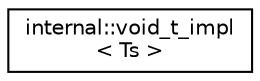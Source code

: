 digraph "Иерархия классов. Графический вид."
{
  edge [fontname="Helvetica",fontsize="10",labelfontname="Helvetica",labelfontsize="10"];
  node [fontname="Helvetica",fontsize="10",shape=record];
  rankdir="LR";
  Node0 [label="internal::void_t_impl\l\< Ts \>",height=0.2,width=0.4,color="black", fillcolor="white", style="filled",URL="$structinternal_1_1void__t__impl.html"];
}
